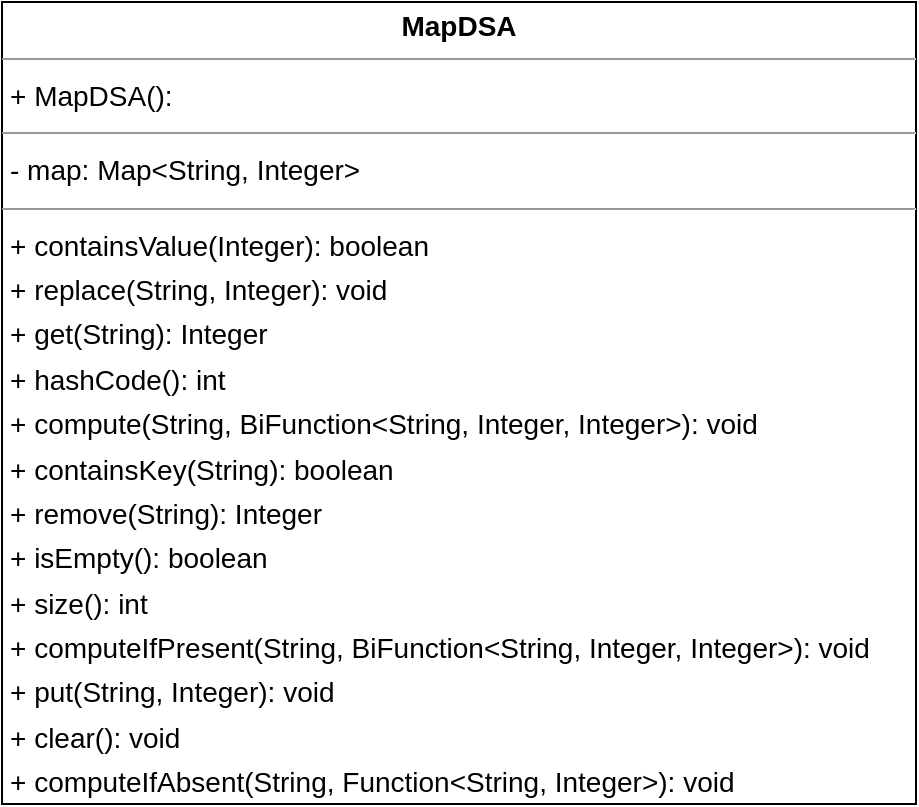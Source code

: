<mxGraphModel dx="0" dy="0" grid="1" gridSize="10" guides="1" tooltips="1" connect="1" arrows="1" fold="1" page="0" pageScale="1" background="none" math="0" shadow="0">
  <root>
    <mxCell id="0" />
    <mxCell id="1" parent="0" />
    <mxCell id="node0" parent="1" vertex="1" value="&lt;p style=&quot;margin:0px;margin-top:4px;text-align:center;&quot;&gt;&lt;b&gt;MapDSA&lt;/b&gt;&lt;/p&gt;&lt;hr size=&quot;1&quot;/&gt;&lt;p style=&quot;margin:0 0 0 4px;line-height:1.6;&quot;&gt;+ MapDSA(): &lt;/p&gt;&lt;hr size=&quot;1&quot;/&gt;&lt;p style=&quot;margin:0 0 0 4px;line-height:1.6;&quot;&gt;- map: Map&amp;lt;String, Integer&amp;gt;&lt;/p&gt;&lt;hr size=&quot;1&quot;/&gt;&lt;p style=&quot;margin:0 0 0 4px;line-height:1.6;&quot;&gt;+ containsValue(Integer): boolean&lt;br/&gt;+ replace(String, Integer): void&lt;br/&gt;+ get(String): Integer&lt;br/&gt;+ hashCode(): int&lt;br/&gt;+ compute(String, BiFunction&amp;lt;String, Integer, Integer&amp;gt;): void&lt;br/&gt;+ containsKey(String): boolean&lt;br/&gt;+ remove(String): Integer&lt;br/&gt;+ isEmpty(): boolean&lt;br/&gt;+ size(): int&lt;br/&gt;+ computeIfPresent(String, BiFunction&amp;lt;String, Integer, Integer&amp;gt;): void&lt;br/&gt;+ put(String, Integer): void&lt;br/&gt;+ clear(): void&lt;br/&gt;+ computeIfAbsent(String, Function&amp;lt;String, Integer&amp;gt;): void&lt;/p&gt;" style="verticalAlign=top;align=left;overflow=fill;fontSize=14;fontFamily=Helvetica;html=1;rounded=0;shadow=0;comic=0;labelBackgroundColor=none;strokeWidth=1;">
      <mxGeometry x="-57" y="-13" width="457" height="401" as="geometry" />
    </mxCell>
  </root>
</mxGraphModel>